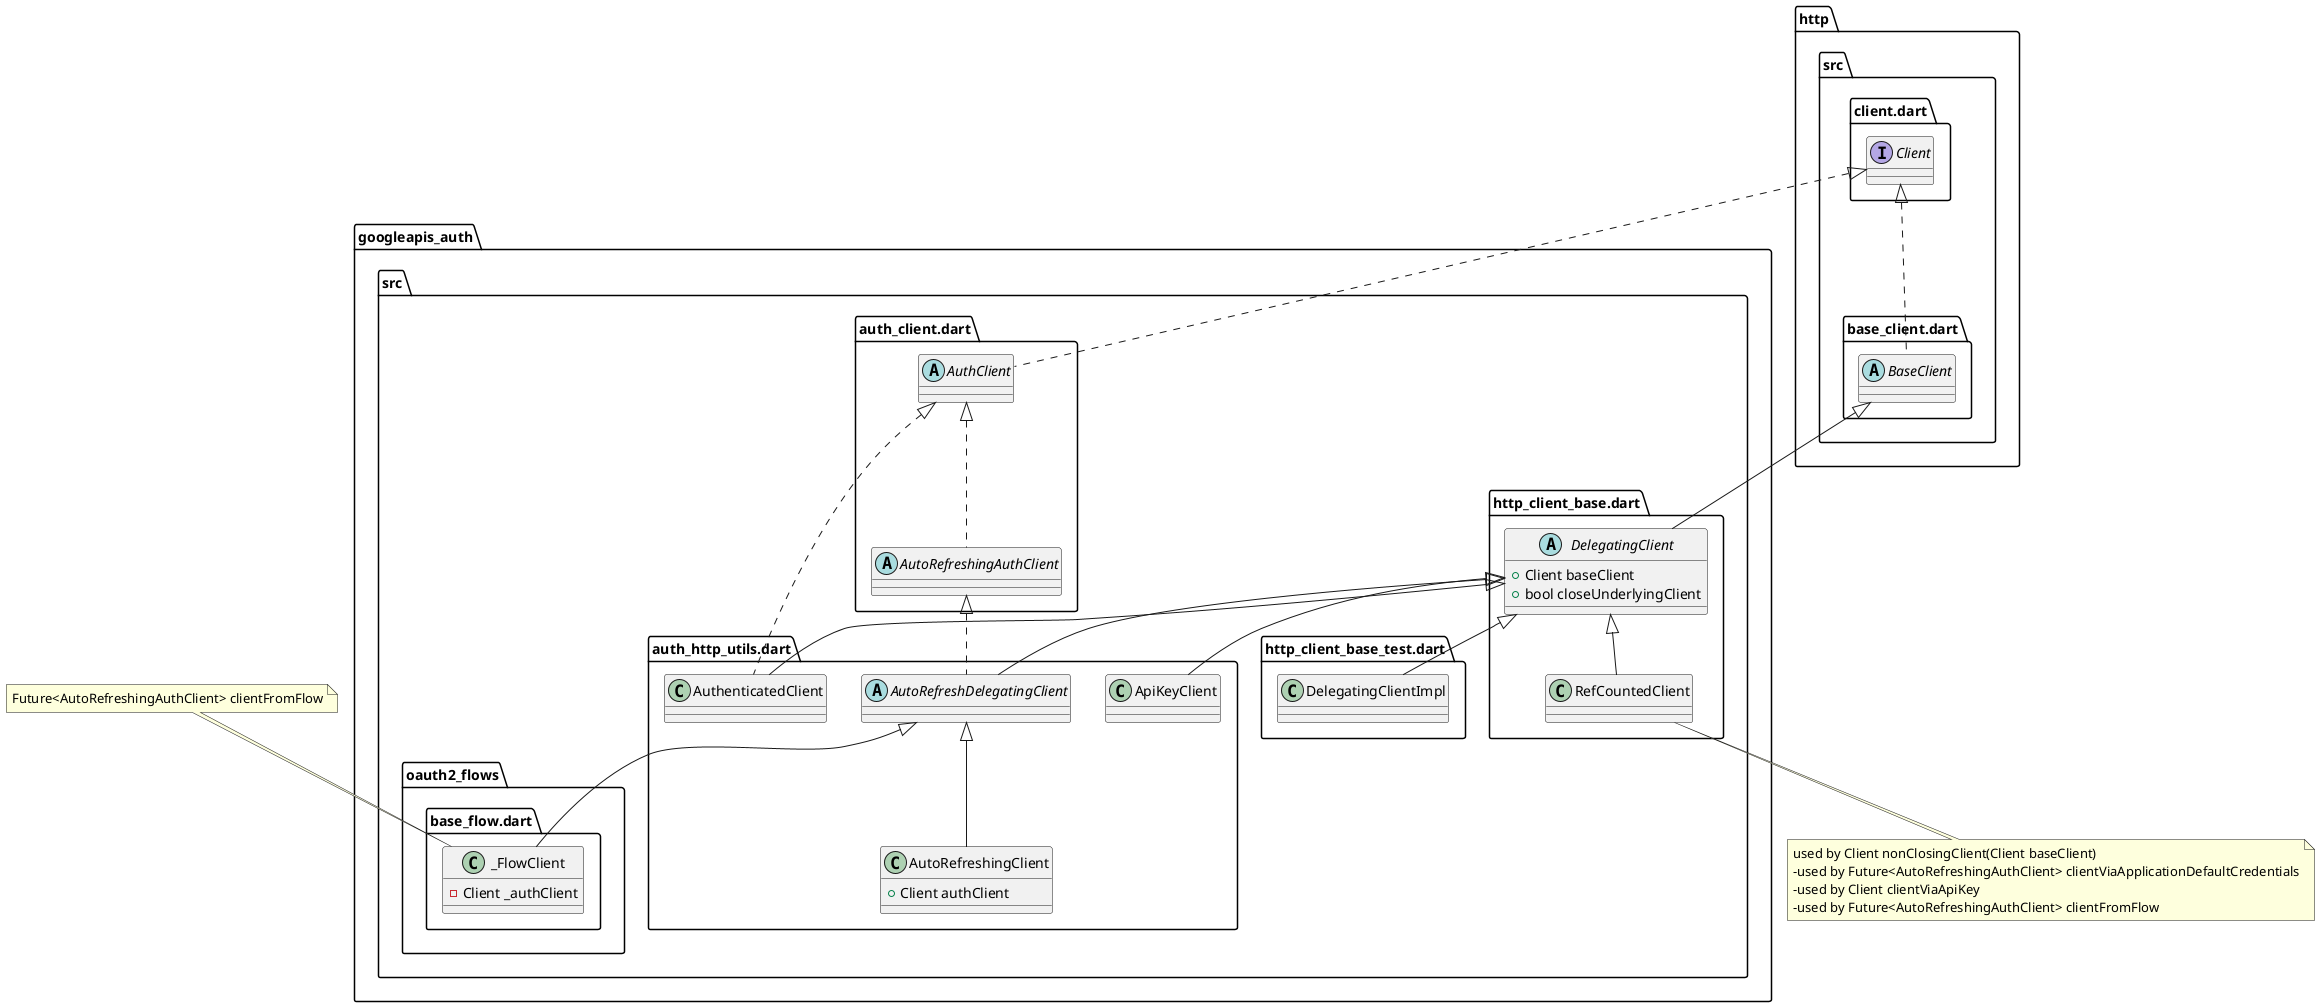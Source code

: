@startuml
set namespaceSeparator ::

'------
'Client
'------
interface "http::src::client.dart::Client" {}

'----------
'BaseClient
'----------
abstract class "http::src::base_client.dart::BaseClient" {}
"http::src::client.dart::Client" <|.. "http::src::base_client.dart::BaseClient"

'----------------
'DelegatingClient
'----------------
abstract class "googleapis_auth::src::http_client_base.dart::DelegatingClient" {
  +Client baseClient
  +bool closeUnderlyingClient
}
"http::src::base_client.dart::BaseClient" <|-- "googleapis_auth::src::http_client_base.dart::DelegatingClient"

'----------------
'RefCountedClient
'----------------
class "googleapis_auth::src::http_client_base.dart::RefCountedClient" {}
"googleapis_auth::src::http_client_base.dart::DelegatingClient" <|-- "googleapis_auth::src::http_client_base.dart::RefCountedClient"
note bottom of "googleapis_auth::src::http_client_base.dart::RefCountedClient" : used by Client nonClosingClient(Client baseClient) \n-used by Future<AutoRefreshingAuthClient> clientViaApplicationDefaultCredentials\n-used by Client clientViaApiKey\n-used by Future<AutoRefreshingAuthClient> clientFromFlow

'--------------------
'DelegatingClientImpl
'--------------------
class "googleapis_auth::src::http_client_base_test.dart::DelegatingClientImpl" {}
"googleapis_auth::src::http_client_base.dart::DelegatingClient" <|-- "googleapis_auth::src::http_client_base_test.dart::DelegatingClientImpl"

'---------------------------
'AutoRefreshDelegatingClient
'---------------------------
abstract class "googleapis_auth::src::auth_http_utils.dart::AutoRefreshDelegatingClient" {}
"googleapis_auth::src::http_client_base.dart::DelegatingClient" <|-- "googleapis_auth::src::auth_http_utils.dart::AutoRefreshDelegatingClient"
"googleapis_auth::src::auth_client.dart::AutoRefreshingAuthClient" <|.. "googleapis_auth::src::auth_http_utils.dart::AutoRefreshDelegatingClient"

'--------------------
'AutoRefreshingClient
'--------------------
class "googleapis_auth::src::auth_http_utils.dart::AutoRefreshingClient" {
  +Client authClient
}
"googleapis_auth::src::auth_http_utils.dart::AutoRefreshDelegatingClient" <|-- "googleapis_auth::src::auth_http_utils.dart::AutoRefreshingClient"

'-----------
'_FlowClient
'-----------
class "googleapis_auth::src::oauth2_flows::base_flow.dart::_FlowClient" {
  -Client _authClient
}
"googleapis_auth::src::auth_http_utils.dart::AutoRefreshDelegatingClient" <|-- "googleapis_auth::src::oauth2_flows::base_flow.dart::_FlowClient"
note top of "googleapis_auth::src::oauth2_flows::base_flow.dart::_FlowClient" : Future<AutoRefreshingAuthClient> clientFromFlow

'----------
'AuthClient
'----------
abstract class "googleapis_auth::src::auth_client.dart::AuthClient" {}
"http::src::client.dart::Client" <|.. "googleapis_auth::src::auth_client.dart::AuthClient"

'------------------------
'AutoRefreshingAuthClient
'------------------------
abstract class "googleapis_auth::src::auth_client.dart::AutoRefreshingAuthClient" {}
"googleapis_auth::src::auth_client.dart::AuthClient" <|.. "googleapis_auth::src::auth_client.dart::AutoRefreshingAuthClient"

'-------------------
'AuthenticatedClient
'-------------------
class "googleapis_auth::src::auth_http_utils.dart::AuthenticatedClient" {}
"googleapis_auth::src::http_client_base.dart::DelegatingClient" <|-- "googleapis_auth::src::auth_http_utils.dart::AuthenticatedClient"
"googleapis_auth::src::auth_client.dart::AuthClient" <|.. "googleapis_auth::src::auth_http_utils.dart::AuthenticatedClient"

'------------
'ApiKeyClient
'------------
class "googleapis_auth::src::auth_http_utils.dart::ApiKeyClient" {}
"googleapis_auth::src::http_client_base.dart::DelegatingClient" <|-- "googleapis_auth::src::auth_http_utils.dart::ApiKeyClient"



@enduml
